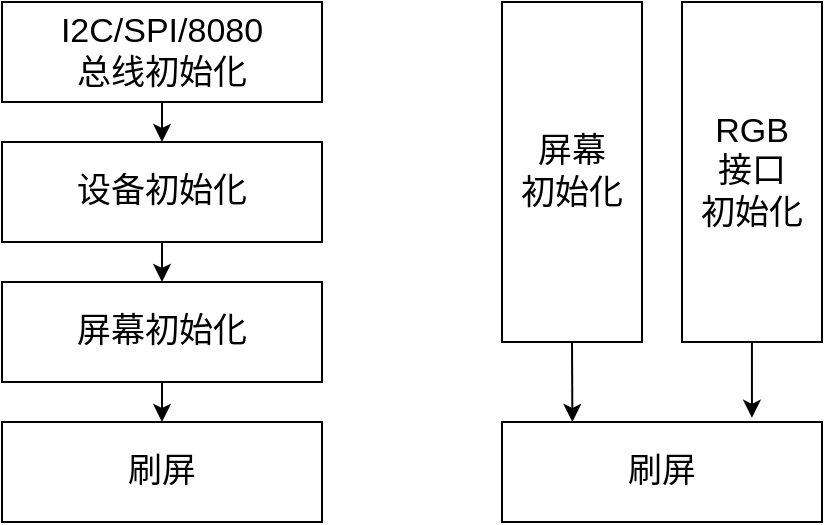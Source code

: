 <mxfile>
    <diagram id="ZN-Y50-iOPjWMrZlISFB" name="Page-1">
        <mxGraphModel dx="456" dy="573" grid="1" gridSize="10" guides="1" tooltips="1" connect="1" arrows="1" fold="1" page="1" pageScale="1" pageWidth="827" pageHeight="1169" background="#ffffff" math="0" shadow="0">
            <root>
                <mxCell id="0"/>
                <mxCell id="1" parent="0"/>
                <mxCell id="15" style="edgeStyle=none;html=1;exitX=0.5;exitY=1;exitDx=0;exitDy=0;entryX=0.5;entryY=0;entryDx=0;entryDy=0;strokeColor=#000000;" parent="1" source="2" target="13" edge="1">
                    <mxGeometry relative="1" as="geometry"/>
                </mxCell>
                <mxCell id="2" value="I2C/SPI/8080&lt;br&gt;总线初始化" style="whiteSpace=wrap;html=1;fillColor=#FFFFFF;fontColor=#000000;strokeColor=#000000;fontSize=17;" parent="1" vertex="1">
                    <mxGeometry x="240" y="120" width="160" height="50" as="geometry"/>
                </mxCell>
                <mxCell id="26" style="edgeStyle=none;html=1;exitX=0.5;exitY=1;exitDx=0;exitDy=0;entryX=0.5;entryY=0;entryDx=0;entryDy=0;strokeColor=#000000;" edge="1" parent="1" source="13" target="25">
                    <mxGeometry relative="1" as="geometry"/>
                </mxCell>
                <mxCell id="13" value="设备初始化" style="whiteSpace=wrap;html=1;fillColor=#FFFFFF;fontColor=#000000;strokeColor=#000000;fontSize=17;" parent="1" vertex="1">
                    <mxGeometry x="240" y="190" width="160" height="50" as="geometry"/>
                </mxCell>
                <mxCell id="14" value="刷屏" style="whiteSpace=wrap;html=1;fillColor=#FFFFFF;fontColor=#000000;strokeColor=#000000;fontSize=17;" parent="1" vertex="1">
                    <mxGeometry x="240" y="330" width="160" height="50" as="geometry"/>
                </mxCell>
                <mxCell id="29" style="edgeStyle=none;html=1;entryX=0.781;entryY=-0.042;entryDx=0;entryDy=0;entryPerimeter=0;strokeColor=#000000;" edge="1" parent="1" source="18" target="21">
                    <mxGeometry relative="1" as="geometry"/>
                </mxCell>
                <mxCell id="18" value="RGB&lt;br&gt;接口&lt;br&gt;初始化" style="whiteSpace=wrap;html=1;fillColor=#FFFFFF;fontColor=#000000;strokeColor=#000000;fontSize=17;" parent="1" vertex="1">
                    <mxGeometry x="580" y="120" width="70" height="170" as="geometry"/>
                </mxCell>
                <mxCell id="28" style="edgeStyle=none;html=1;exitX=0.5;exitY=1;exitDx=0;exitDy=0;strokeColor=#000000;entryX=0.22;entryY=0;entryDx=0;entryDy=0;entryPerimeter=0;" edge="1" parent="1" source="20" target="21">
                    <mxGeometry relative="1" as="geometry">
                        <mxPoint x="525.176" y="320" as="targetPoint"/>
                    </mxGeometry>
                </mxCell>
                <mxCell id="20" value="屏幕&lt;br&gt;初始化" style="whiteSpace=wrap;html=1;fillColor=#FFFFFF;fontColor=#000000;strokeColor=#000000;fontSize=17;" parent="1" vertex="1">
                    <mxGeometry x="490" y="120" width="70" height="170" as="geometry"/>
                </mxCell>
                <mxCell id="21" value="刷屏" style="whiteSpace=wrap;html=1;fillColor=#FFFFFF;fontColor=#000000;strokeColor=#000000;fontSize=17;" parent="1" vertex="1">
                    <mxGeometry x="490" y="330" width="160" height="50" as="geometry"/>
                </mxCell>
                <mxCell id="27" style="edgeStyle=none;html=1;exitX=0.5;exitY=1;exitDx=0;exitDy=0;entryX=0.5;entryY=0;entryDx=0;entryDy=0;strokeColor=#000000;" edge="1" parent="1" source="25" target="14">
                    <mxGeometry relative="1" as="geometry"/>
                </mxCell>
                <mxCell id="25" value="屏幕初始化" style="whiteSpace=wrap;html=1;fillColor=#FFFFFF;fontColor=#000000;strokeColor=#000000;fontSize=17;" vertex="1" parent="1">
                    <mxGeometry x="240" y="260" width="160" height="50" as="geometry"/>
                </mxCell>
            </root>
        </mxGraphModel>
    </diagram>
</mxfile>